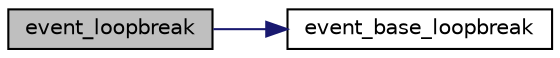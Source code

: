 digraph "event_loopbreak"
{
 // LATEX_PDF_SIZE
  edge [fontname="Helvetica",fontsize="10",labelfontname="Helvetica",labelfontsize="10"];
  node [fontname="Helvetica",fontsize="10",shape=record];
  rankdir="LR";
  Node8 [label="event_loopbreak",height=0.2,width=0.4,color="black", fillcolor="grey75", style="filled", fontcolor="black",tooltip=" "];
  Node8 -> Node9 [color="midnightblue",fontsize="10",style="solid",fontname="Helvetica"];
  Node9 [label="event_base_loopbreak",height=0.2,width=0.4,color="black", fillcolor="white", style="filled",URL="$event2_2event_8h.html#a324bba48a369a9661d89090be180f70a",tooltip=" "];
}
